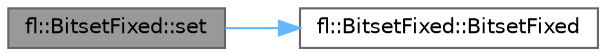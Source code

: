 digraph "fl::BitsetFixed::set"
{
 // INTERACTIVE_SVG=YES
 // LATEX_PDF_SIZE
  bgcolor="transparent";
  edge [fontname=Helvetica,fontsize=10,labelfontname=Helvetica,labelfontsize=10];
  node [fontname=Helvetica,fontsize=10,shape=box,height=0.2,width=0.4];
  rankdir="LR";
  Node1 [id="Node000001",label="fl::BitsetFixed::set",height=0.2,width=0.4,color="gray40", fillcolor="grey60", style="filled", fontcolor="black",tooltip="Sets or clears the bit at position pos."];
  Node1 -> Node2 [id="edge1_Node000001_Node000002",color="steelblue1",style="solid",tooltip=" "];
  Node2 [id="Node000002",label="fl::BitsetFixed::BitsetFixed",height=0.2,width=0.4,color="grey40", fillcolor="white", style="filled",URL="$dd/d03/classfl_1_1_bitset_fixed_a19e645785f266677e9f60c03ff36a9ab.html#a19e645785f266677e9f60c03ff36a9ab",tooltip="Constructs a BitsetFixed with all bits reset."];
}
